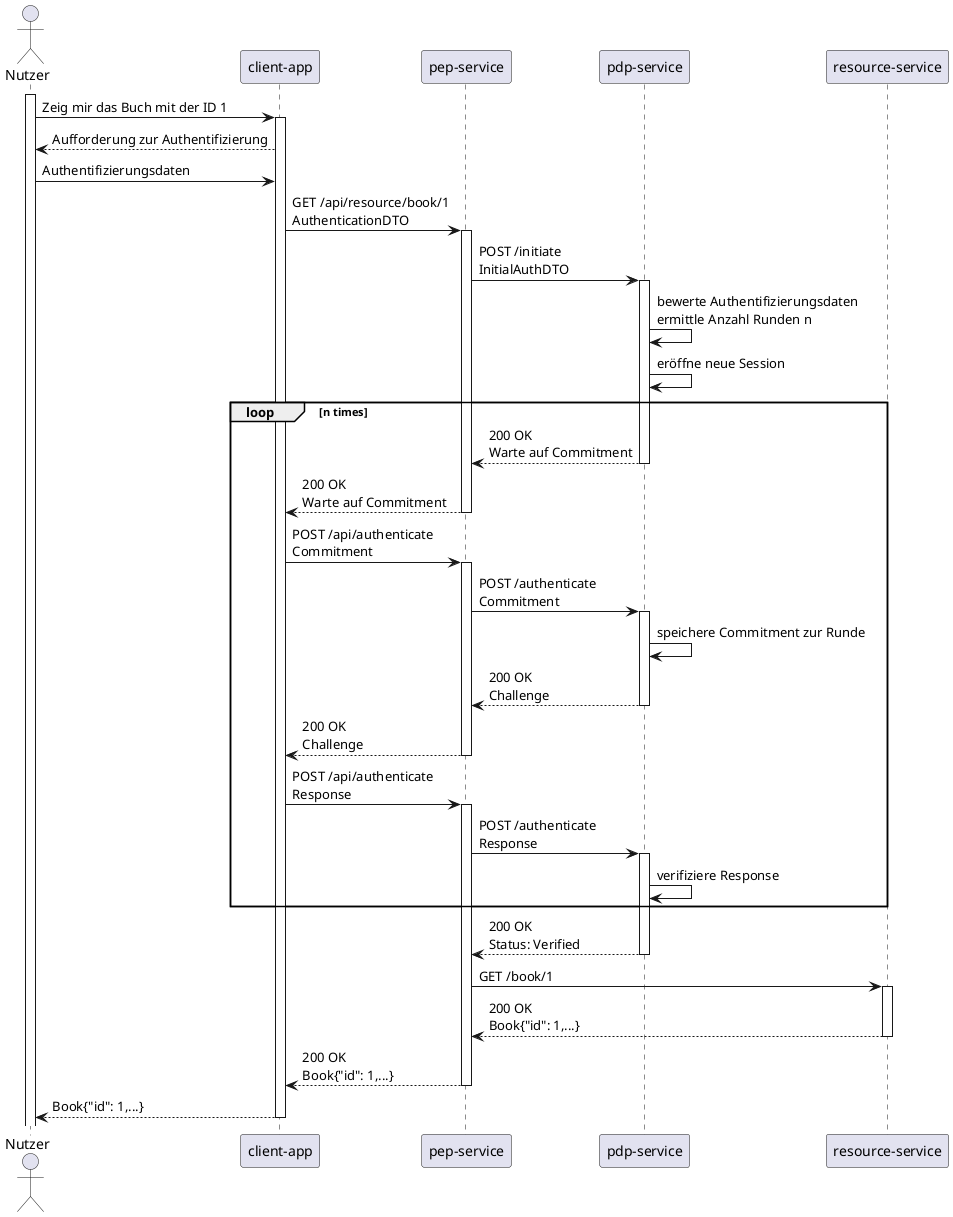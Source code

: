@startuml
actor Nutzer as User
participant "client-app" as client
participant "pep-service" as pep
participant "pdp-service" as pdp
participant "resource-service" as resource

activate User
User -> client : Zeig mir das Buch mit der ID 1
activate client
client --> User: Aufforderung zur Authentifizierung
User -> client : Authentifizierungsdaten

client -> pep : GET /api/resource/book/1\nAuthenticationDTO
activate pep
pep -> pdp : POST /initiate\nInitialAuthDTO
activate pdp
pdp -> pdp: bewerte Authentifizierungsdaten\nermittle Anzahl Runden n
pdp -> pdp: eröffne neue Session
loop n times
    pdp --> pep : 200 OK\nWarte auf Commitment
    deactivate pdp
    pep --> client: 200 OK\nWarte auf Commitment
    deactivate pep
    client -> pep: POST /api/authenticate\nCommitment
    activate pep
    pep -> pdp: POST /authenticate\nCommitment
    activate pdp
    pdp -> pdp: speichere Commitment zur Runde
    pdp --> pep: 200 OK\nChallenge
    deactivate pdp
    pep --> client: 200 OK\nChallenge
    deactivate pep
    client -> pep: POST /api/authenticate\nResponse
    activate pep
    pep -> pdp: POST /authenticate\nResponse
    activate pdp
    pdp -> pdp: verifiziere Response
end
pdp --> pep: 200 OK\nStatus: Verified
deactivate pdp
pep -> resource: GET /book/1
activate resource
resource --> pep: 200 OK\nBook{"id": 1,...}
deactivate resource
pep --> client: 200 OK\nBook{"id": 1,...}
deactivate pep
client --> User: Book{"id": 1,...}
deactivate client
@enduml
